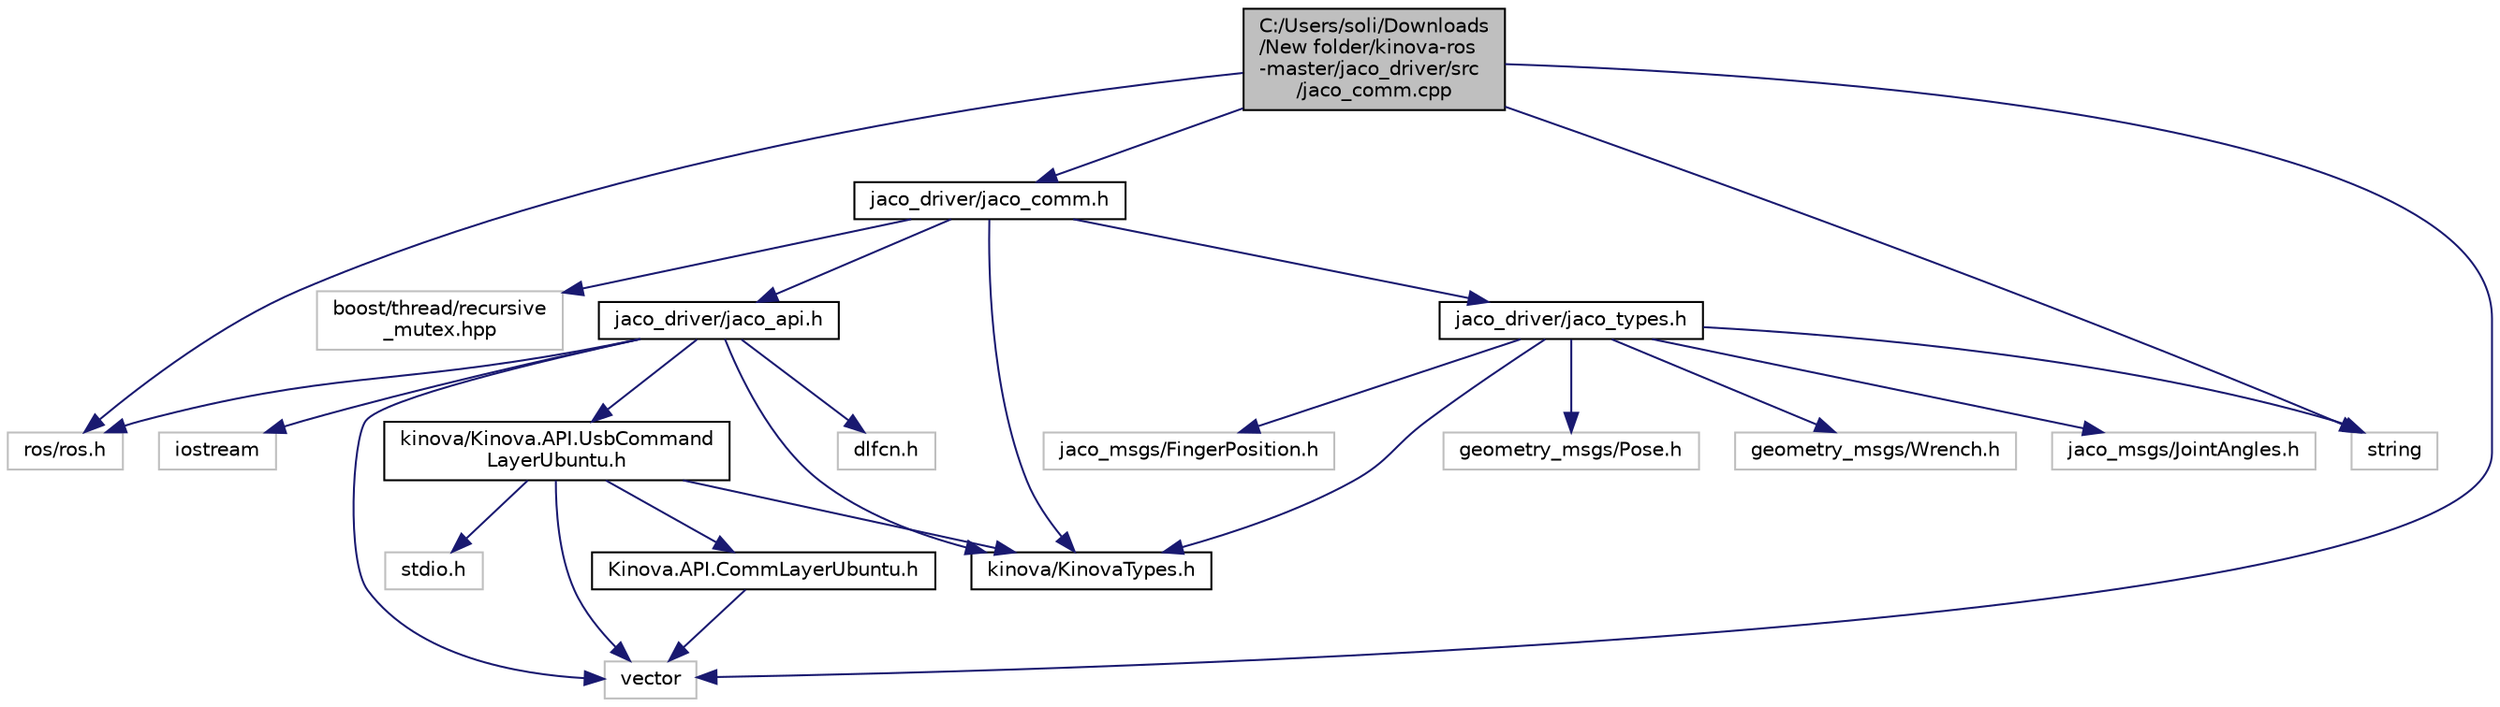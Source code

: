 digraph "C:/Users/soli/Downloads/New folder/kinova-ros-master/jaco_driver/src/jaco_comm.cpp"
{
  edge [fontname="Helvetica",fontsize="10",labelfontname="Helvetica",labelfontsize="10"];
  node [fontname="Helvetica",fontsize="10",shape=record];
  Node1 [label="C:/Users/soli/Downloads\l/New folder/kinova-ros\l-master/jaco_driver/src\l/jaco_comm.cpp",height=0.2,width=0.4,color="black", fillcolor="grey75", style="filled", fontcolor="black"];
  Node1 -> Node2 [color="midnightblue",fontsize="10",style="solid"];
  Node2 [label="ros/ros.h",height=0.2,width=0.4,color="grey75", fillcolor="white", style="filled"];
  Node1 -> Node3 [color="midnightblue",fontsize="10",style="solid"];
  Node3 [label="jaco_driver/jaco_comm.h",height=0.2,width=0.4,color="black", fillcolor="white", style="filled",URL="$jaco__comm_8h.html"];
  Node3 -> Node4 [color="midnightblue",fontsize="10",style="solid"];
  Node4 [label="boost/thread/recursive\l_mutex.hpp",height=0.2,width=0.4,color="grey75", fillcolor="white", style="filled"];
  Node3 -> Node5 [color="midnightblue",fontsize="10",style="solid"];
  Node5 [label="kinova/KinovaTypes.h",height=0.2,width=0.4,color="black", fillcolor="white", style="filled",URL="$_kinova_types_8h.html",tooltip="This file contains all data structures and all data type(enum and typedef) that you&#39;ll need to use th..."];
  Node3 -> Node6 [color="midnightblue",fontsize="10",style="solid"];
  Node6 [label="jaco_driver/jaco_types.h",height=0.2,width=0.4,color="black", fillcolor="white", style="filled",URL="$jaco__types_8h.html"];
  Node6 -> Node5 [color="midnightblue",fontsize="10",style="solid"];
  Node6 -> Node7 [color="midnightblue",fontsize="10",style="solid"];
  Node7 [label="geometry_msgs/Pose.h",height=0.2,width=0.4,color="grey75", fillcolor="white", style="filled"];
  Node6 -> Node8 [color="midnightblue",fontsize="10",style="solid"];
  Node8 [label="geometry_msgs/Wrench.h",height=0.2,width=0.4,color="grey75", fillcolor="white", style="filled"];
  Node6 -> Node9 [color="midnightblue",fontsize="10",style="solid"];
  Node9 [label="jaco_msgs/JointAngles.h",height=0.2,width=0.4,color="grey75", fillcolor="white", style="filled"];
  Node6 -> Node10 [color="midnightblue",fontsize="10",style="solid"];
  Node10 [label="jaco_msgs/FingerPosition.h",height=0.2,width=0.4,color="grey75", fillcolor="white", style="filled"];
  Node6 -> Node11 [color="midnightblue",fontsize="10",style="solid"];
  Node11 [label="string",height=0.2,width=0.4,color="grey75", fillcolor="white", style="filled"];
  Node3 -> Node12 [color="midnightblue",fontsize="10",style="solid"];
  Node12 [label="jaco_driver/jaco_api.h",height=0.2,width=0.4,color="black", fillcolor="white", style="filled",URL="$jaco__api_8h.html"];
  Node12 -> Node13 [color="midnightblue",fontsize="10",style="solid"];
  Node13 [label="dlfcn.h",height=0.2,width=0.4,color="grey75", fillcolor="white", style="filled"];
  Node12 -> Node2 [color="midnightblue",fontsize="10",style="solid"];
  Node12 -> Node14 [color="midnightblue",fontsize="10",style="solid"];
  Node14 [label="iostream",height=0.2,width=0.4,color="grey75", fillcolor="white", style="filled"];
  Node12 -> Node15 [color="midnightblue",fontsize="10",style="solid"];
  Node15 [label="vector",height=0.2,width=0.4,color="grey75", fillcolor="white", style="filled"];
  Node12 -> Node16 [color="midnightblue",fontsize="10",style="solid"];
  Node16 [label="kinova/Kinova.API.UsbCommand\lLayerUbuntu.h",height=0.2,width=0.4,color="black", fillcolor="white", style="filled",URL="$_kinova_8_a_p_i_8_usb_command_layer_ubuntu_8h.html",tooltip="This file contains header of all available functions of this API. "];
  Node16 -> Node15 [color="midnightblue",fontsize="10",style="solid"];
  Node16 -> Node5 [color="midnightblue",fontsize="10",style="solid"];
  Node16 -> Node17 [color="midnightblue",fontsize="10",style="solid"];
  Node17 [label="Kinova.API.CommLayerUbuntu.h",height=0.2,width=0.4,color="black", fillcolor="white", style="filled",URL="$_kinova_8_a_p_i_8_comm_layer_ubuntu_8h.html"];
  Node17 -> Node15 [color="midnightblue",fontsize="10",style="solid"];
  Node16 -> Node18 [color="midnightblue",fontsize="10",style="solid"];
  Node18 [label="stdio.h",height=0.2,width=0.4,color="grey75", fillcolor="white", style="filled"];
  Node12 -> Node5 [color="midnightblue",fontsize="10",style="solid"];
  Node1 -> Node11 [color="midnightblue",fontsize="10",style="solid"];
  Node1 -> Node15 [color="midnightblue",fontsize="10",style="solid"];
}
